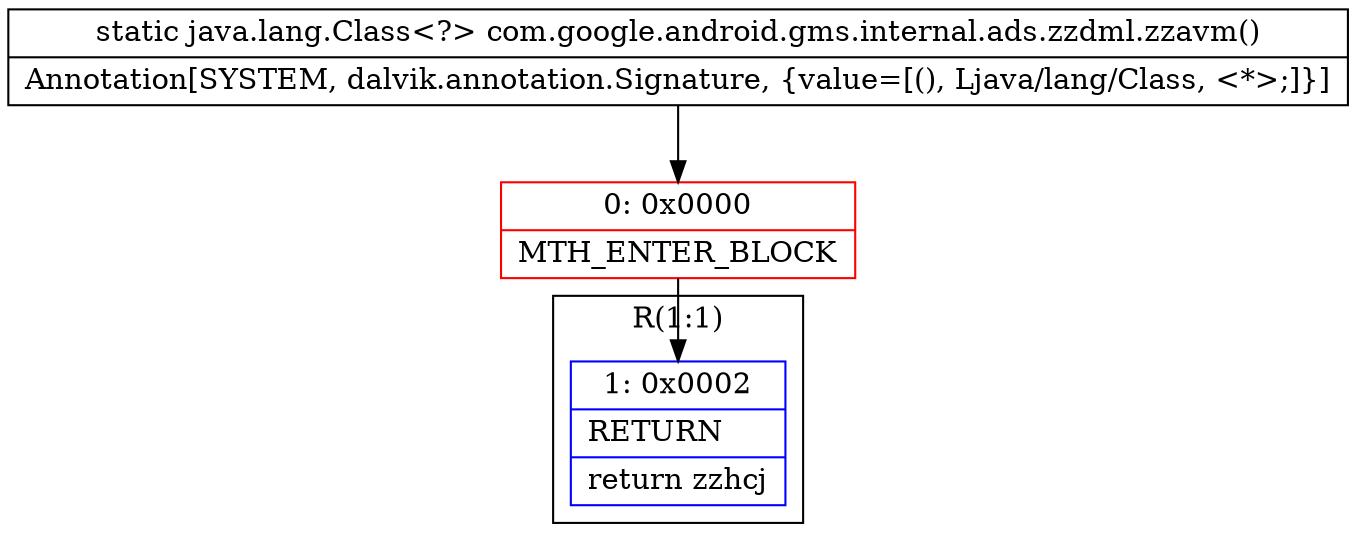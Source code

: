 digraph "CFG forcom.google.android.gms.internal.ads.zzdml.zzavm()Ljava\/lang\/Class;" {
subgraph cluster_Region_1049458976 {
label = "R(1:1)";
node [shape=record,color=blue];
Node_1 [shape=record,label="{1\:\ 0x0002|RETURN\l|return zzhcj\l}"];
}
Node_0 [shape=record,color=red,label="{0\:\ 0x0000|MTH_ENTER_BLOCK\l}"];
MethodNode[shape=record,label="{static java.lang.Class\<?\> com.google.android.gms.internal.ads.zzdml.zzavm()  | Annotation[SYSTEM, dalvik.annotation.Signature, \{value=[(), Ljava\/lang\/Class, \<*\>;]\}]\l}"];
MethodNode -> Node_0;
Node_0 -> Node_1;
}

